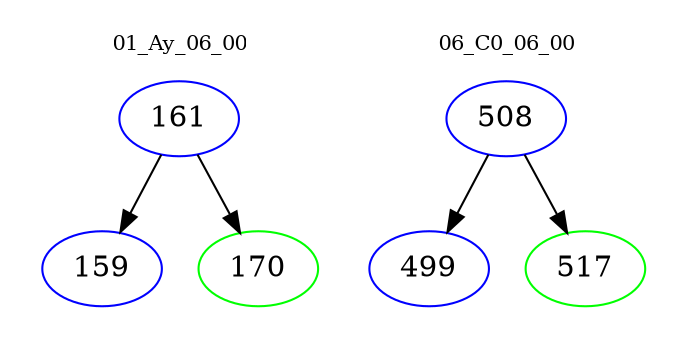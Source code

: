 digraph{
subgraph cluster_0 {
color = white
label = "01_Ay_06_00";
fontsize=10;
T0_161 [label="161", color="blue"]
T0_161 -> T0_159 [color="black"]
T0_159 [label="159", color="blue"]
T0_161 -> T0_170 [color="black"]
T0_170 [label="170", color="green"]
}
subgraph cluster_1 {
color = white
label = "06_C0_06_00";
fontsize=10;
T1_508 [label="508", color="blue"]
T1_508 -> T1_499 [color="black"]
T1_499 [label="499", color="blue"]
T1_508 -> T1_517 [color="black"]
T1_517 [label="517", color="green"]
}
}
